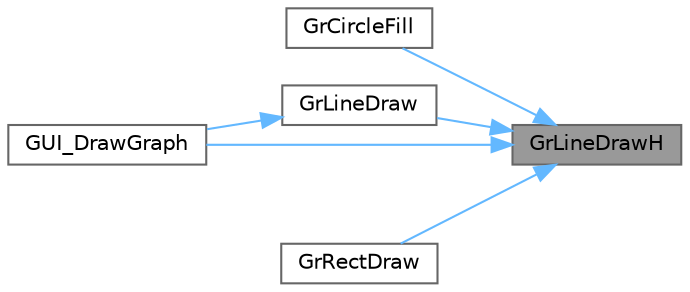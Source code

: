 digraph "GrLineDrawH"
{
 // LATEX_PDF_SIZE
  bgcolor="transparent";
  edge [fontname=Helvetica,fontsize=10,labelfontname=Helvetica,labelfontsize=10];
  node [fontname=Helvetica,fontsize=10,shape=box,height=0.2,width=0.4];
  rankdir="RL";
  Node1 [id="Node000001",label="GrLineDrawH",height=0.2,width=0.4,color="gray40", fillcolor="grey60", style="filled", fontcolor="black",tooltip=" "];
  Node1 -> Node2 [id="edge1_Node000001_Node000002",dir="back",color="steelblue1",style="solid",tooltip=" "];
  Node2 [id="Node000002",label="GrCircleFill",height=0.2,width=0.4,color="grey40", fillcolor="white", style="filled",URL="$group__primitives__api.html#gaedbb194bfe81fd0488dc45c5d93fe629",tooltip=" "];
  Node1 -> Node3 [id="edge2_Node000001_Node000003",dir="back",color="steelblue1",style="solid",tooltip=" "];
  Node3 [id="Node000003",label="GrLineDraw",height=0.2,width=0.4,color="grey40", fillcolor="white", style="filled",URL="$group__primitives__api.html#gac0a3036b62ea770ebb4dbb394ab5e2e6",tooltip=" "];
  Node3 -> Node4 [id="edge3_Node000003_Node000004",dir="back",color="steelblue1",style="solid",tooltip=" "];
  Node4 [id="Node000004",label="GUI_DrawGraph",height=0.2,width=0.4,color="grey40", fillcolor="white", style="filled",URL="$group__gui.html#gad793ea89e792020a046a5b87854ac8f9",tooltip="Draws the active plot's data as a line graph on the screen."];
  Node1 -> Node5 [id="edge4_Node000001_Node000005",dir="back",color="steelblue1",style="solid",tooltip=" "];
  Node5 [id="Node000005",label="GrRectDraw",height=0.2,width=0.4,color="grey40", fillcolor="white", style="filled",URL="$group__primitives__api.html#ga10aed9323e47b20e12afdc31deac7dd3",tooltip=" "];
  Node1 -> Node4 [id="edge5_Node000001_Node000004",dir="back",color="steelblue1",style="solid",tooltip=" "];
}
